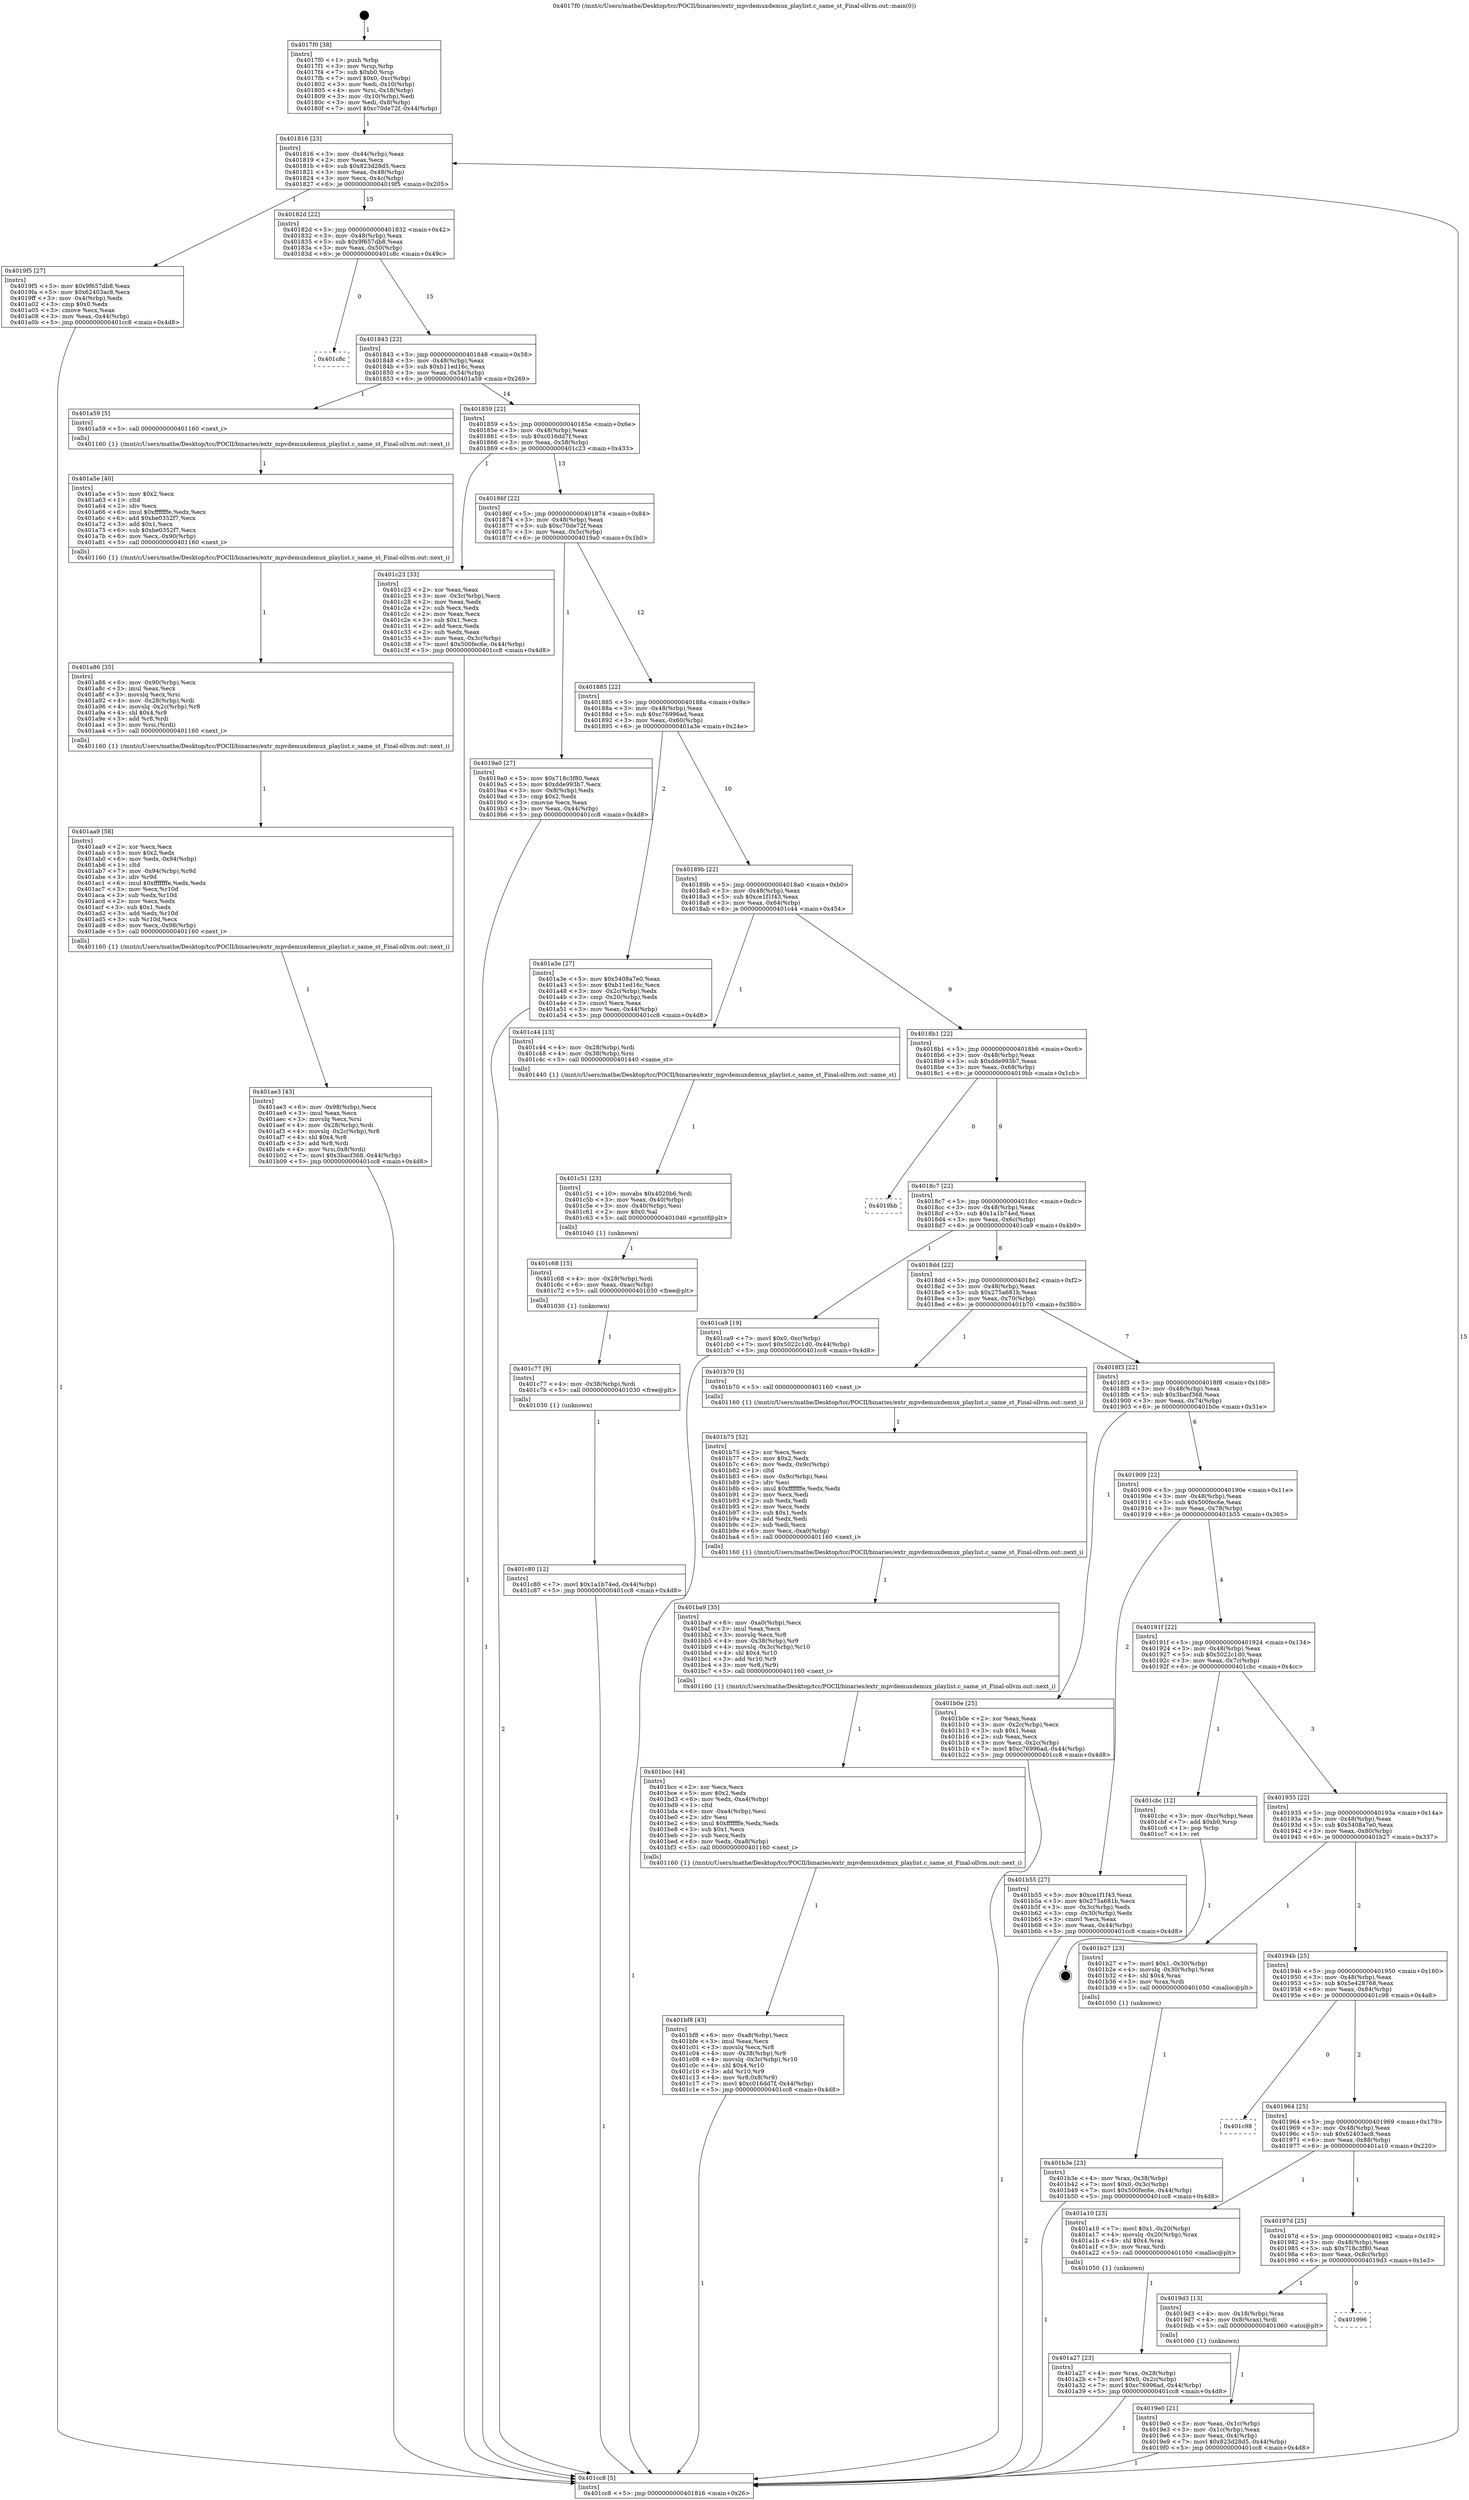 digraph "0x4017f0" {
  label = "0x4017f0 (/mnt/c/Users/mathe/Desktop/tcc/POCII/binaries/extr_mpvdemuxdemux_playlist.c_same_st_Final-ollvm.out::main(0))"
  labelloc = "t"
  node[shape=record]

  Entry [label="",width=0.3,height=0.3,shape=circle,fillcolor=black,style=filled]
  "0x401816" [label="{
     0x401816 [23]\l
     | [instrs]\l
     &nbsp;&nbsp;0x401816 \<+3\>: mov -0x44(%rbp),%eax\l
     &nbsp;&nbsp;0x401819 \<+2\>: mov %eax,%ecx\l
     &nbsp;&nbsp;0x40181b \<+6\>: sub $0x823d28d5,%ecx\l
     &nbsp;&nbsp;0x401821 \<+3\>: mov %eax,-0x48(%rbp)\l
     &nbsp;&nbsp;0x401824 \<+3\>: mov %ecx,-0x4c(%rbp)\l
     &nbsp;&nbsp;0x401827 \<+6\>: je 00000000004019f5 \<main+0x205\>\l
  }"]
  "0x4019f5" [label="{
     0x4019f5 [27]\l
     | [instrs]\l
     &nbsp;&nbsp;0x4019f5 \<+5\>: mov $0x9f657db8,%eax\l
     &nbsp;&nbsp;0x4019fa \<+5\>: mov $0x62403ac8,%ecx\l
     &nbsp;&nbsp;0x4019ff \<+3\>: mov -0x4(%rbp),%edx\l
     &nbsp;&nbsp;0x401a02 \<+3\>: cmp $0x0,%edx\l
     &nbsp;&nbsp;0x401a05 \<+3\>: cmove %ecx,%eax\l
     &nbsp;&nbsp;0x401a08 \<+3\>: mov %eax,-0x44(%rbp)\l
     &nbsp;&nbsp;0x401a0b \<+5\>: jmp 0000000000401cc8 \<main+0x4d8\>\l
  }"]
  "0x40182d" [label="{
     0x40182d [22]\l
     | [instrs]\l
     &nbsp;&nbsp;0x40182d \<+5\>: jmp 0000000000401832 \<main+0x42\>\l
     &nbsp;&nbsp;0x401832 \<+3\>: mov -0x48(%rbp),%eax\l
     &nbsp;&nbsp;0x401835 \<+5\>: sub $0x9f657db8,%eax\l
     &nbsp;&nbsp;0x40183a \<+3\>: mov %eax,-0x50(%rbp)\l
     &nbsp;&nbsp;0x40183d \<+6\>: je 0000000000401c8c \<main+0x49c\>\l
  }"]
  Exit [label="",width=0.3,height=0.3,shape=circle,fillcolor=black,style=filled,peripheries=2]
  "0x401c8c" [label="{
     0x401c8c\l
  }", style=dashed]
  "0x401843" [label="{
     0x401843 [22]\l
     | [instrs]\l
     &nbsp;&nbsp;0x401843 \<+5\>: jmp 0000000000401848 \<main+0x58\>\l
     &nbsp;&nbsp;0x401848 \<+3\>: mov -0x48(%rbp),%eax\l
     &nbsp;&nbsp;0x40184b \<+5\>: sub $0xb11ed16c,%eax\l
     &nbsp;&nbsp;0x401850 \<+3\>: mov %eax,-0x54(%rbp)\l
     &nbsp;&nbsp;0x401853 \<+6\>: je 0000000000401a59 \<main+0x269\>\l
  }"]
  "0x401c80" [label="{
     0x401c80 [12]\l
     | [instrs]\l
     &nbsp;&nbsp;0x401c80 \<+7\>: movl $0x1a1b74ed,-0x44(%rbp)\l
     &nbsp;&nbsp;0x401c87 \<+5\>: jmp 0000000000401cc8 \<main+0x4d8\>\l
  }"]
  "0x401a59" [label="{
     0x401a59 [5]\l
     | [instrs]\l
     &nbsp;&nbsp;0x401a59 \<+5\>: call 0000000000401160 \<next_i\>\l
     | [calls]\l
     &nbsp;&nbsp;0x401160 \{1\} (/mnt/c/Users/mathe/Desktop/tcc/POCII/binaries/extr_mpvdemuxdemux_playlist.c_same_st_Final-ollvm.out::next_i)\l
  }"]
  "0x401859" [label="{
     0x401859 [22]\l
     | [instrs]\l
     &nbsp;&nbsp;0x401859 \<+5\>: jmp 000000000040185e \<main+0x6e\>\l
     &nbsp;&nbsp;0x40185e \<+3\>: mov -0x48(%rbp),%eax\l
     &nbsp;&nbsp;0x401861 \<+5\>: sub $0xc016dd7f,%eax\l
     &nbsp;&nbsp;0x401866 \<+3\>: mov %eax,-0x58(%rbp)\l
     &nbsp;&nbsp;0x401869 \<+6\>: je 0000000000401c23 \<main+0x433\>\l
  }"]
  "0x401c77" [label="{
     0x401c77 [9]\l
     | [instrs]\l
     &nbsp;&nbsp;0x401c77 \<+4\>: mov -0x38(%rbp),%rdi\l
     &nbsp;&nbsp;0x401c7b \<+5\>: call 0000000000401030 \<free@plt\>\l
     | [calls]\l
     &nbsp;&nbsp;0x401030 \{1\} (unknown)\l
  }"]
  "0x401c23" [label="{
     0x401c23 [33]\l
     | [instrs]\l
     &nbsp;&nbsp;0x401c23 \<+2\>: xor %eax,%eax\l
     &nbsp;&nbsp;0x401c25 \<+3\>: mov -0x3c(%rbp),%ecx\l
     &nbsp;&nbsp;0x401c28 \<+2\>: mov %eax,%edx\l
     &nbsp;&nbsp;0x401c2a \<+2\>: sub %ecx,%edx\l
     &nbsp;&nbsp;0x401c2c \<+2\>: mov %eax,%ecx\l
     &nbsp;&nbsp;0x401c2e \<+3\>: sub $0x1,%ecx\l
     &nbsp;&nbsp;0x401c31 \<+2\>: add %ecx,%edx\l
     &nbsp;&nbsp;0x401c33 \<+2\>: sub %edx,%eax\l
     &nbsp;&nbsp;0x401c35 \<+3\>: mov %eax,-0x3c(%rbp)\l
     &nbsp;&nbsp;0x401c38 \<+7\>: movl $0x500fec6e,-0x44(%rbp)\l
     &nbsp;&nbsp;0x401c3f \<+5\>: jmp 0000000000401cc8 \<main+0x4d8\>\l
  }"]
  "0x40186f" [label="{
     0x40186f [22]\l
     | [instrs]\l
     &nbsp;&nbsp;0x40186f \<+5\>: jmp 0000000000401874 \<main+0x84\>\l
     &nbsp;&nbsp;0x401874 \<+3\>: mov -0x48(%rbp),%eax\l
     &nbsp;&nbsp;0x401877 \<+5\>: sub $0xc70de72f,%eax\l
     &nbsp;&nbsp;0x40187c \<+3\>: mov %eax,-0x5c(%rbp)\l
     &nbsp;&nbsp;0x40187f \<+6\>: je 00000000004019a0 \<main+0x1b0\>\l
  }"]
  "0x401c68" [label="{
     0x401c68 [15]\l
     | [instrs]\l
     &nbsp;&nbsp;0x401c68 \<+4\>: mov -0x28(%rbp),%rdi\l
     &nbsp;&nbsp;0x401c6c \<+6\>: mov %eax,-0xac(%rbp)\l
     &nbsp;&nbsp;0x401c72 \<+5\>: call 0000000000401030 \<free@plt\>\l
     | [calls]\l
     &nbsp;&nbsp;0x401030 \{1\} (unknown)\l
  }"]
  "0x4019a0" [label="{
     0x4019a0 [27]\l
     | [instrs]\l
     &nbsp;&nbsp;0x4019a0 \<+5\>: mov $0x718c3f80,%eax\l
     &nbsp;&nbsp;0x4019a5 \<+5\>: mov $0xdde993b7,%ecx\l
     &nbsp;&nbsp;0x4019aa \<+3\>: mov -0x8(%rbp),%edx\l
     &nbsp;&nbsp;0x4019ad \<+3\>: cmp $0x2,%edx\l
     &nbsp;&nbsp;0x4019b0 \<+3\>: cmovne %ecx,%eax\l
     &nbsp;&nbsp;0x4019b3 \<+3\>: mov %eax,-0x44(%rbp)\l
     &nbsp;&nbsp;0x4019b6 \<+5\>: jmp 0000000000401cc8 \<main+0x4d8\>\l
  }"]
  "0x401885" [label="{
     0x401885 [22]\l
     | [instrs]\l
     &nbsp;&nbsp;0x401885 \<+5\>: jmp 000000000040188a \<main+0x9a\>\l
     &nbsp;&nbsp;0x40188a \<+3\>: mov -0x48(%rbp),%eax\l
     &nbsp;&nbsp;0x40188d \<+5\>: sub $0xc76996ad,%eax\l
     &nbsp;&nbsp;0x401892 \<+3\>: mov %eax,-0x60(%rbp)\l
     &nbsp;&nbsp;0x401895 \<+6\>: je 0000000000401a3e \<main+0x24e\>\l
  }"]
  "0x401cc8" [label="{
     0x401cc8 [5]\l
     | [instrs]\l
     &nbsp;&nbsp;0x401cc8 \<+5\>: jmp 0000000000401816 \<main+0x26\>\l
  }"]
  "0x4017f0" [label="{
     0x4017f0 [38]\l
     | [instrs]\l
     &nbsp;&nbsp;0x4017f0 \<+1\>: push %rbp\l
     &nbsp;&nbsp;0x4017f1 \<+3\>: mov %rsp,%rbp\l
     &nbsp;&nbsp;0x4017f4 \<+7\>: sub $0xb0,%rsp\l
     &nbsp;&nbsp;0x4017fb \<+7\>: movl $0x0,-0xc(%rbp)\l
     &nbsp;&nbsp;0x401802 \<+3\>: mov %edi,-0x10(%rbp)\l
     &nbsp;&nbsp;0x401805 \<+4\>: mov %rsi,-0x18(%rbp)\l
     &nbsp;&nbsp;0x401809 \<+3\>: mov -0x10(%rbp),%edi\l
     &nbsp;&nbsp;0x40180c \<+3\>: mov %edi,-0x8(%rbp)\l
     &nbsp;&nbsp;0x40180f \<+7\>: movl $0xc70de72f,-0x44(%rbp)\l
  }"]
  "0x401c51" [label="{
     0x401c51 [23]\l
     | [instrs]\l
     &nbsp;&nbsp;0x401c51 \<+10\>: movabs $0x4020b6,%rdi\l
     &nbsp;&nbsp;0x401c5b \<+3\>: mov %eax,-0x40(%rbp)\l
     &nbsp;&nbsp;0x401c5e \<+3\>: mov -0x40(%rbp),%esi\l
     &nbsp;&nbsp;0x401c61 \<+2\>: mov $0x0,%al\l
     &nbsp;&nbsp;0x401c63 \<+5\>: call 0000000000401040 \<printf@plt\>\l
     | [calls]\l
     &nbsp;&nbsp;0x401040 \{1\} (unknown)\l
  }"]
  "0x401a3e" [label="{
     0x401a3e [27]\l
     | [instrs]\l
     &nbsp;&nbsp;0x401a3e \<+5\>: mov $0x5408a7e0,%eax\l
     &nbsp;&nbsp;0x401a43 \<+5\>: mov $0xb11ed16c,%ecx\l
     &nbsp;&nbsp;0x401a48 \<+3\>: mov -0x2c(%rbp),%edx\l
     &nbsp;&nbsp;0x401a4b \<+3\>: cmp -0x20(%rbp),%edx\l
     &nbsp;&nbsp;0x401a4e \<+3\>: cmovl %ecx,%eax\l
     &nbsp;&nbsp;0x401a51 \<+3\>: mov %eax,-0x44(%rbp)\l
     &nbsp;&nbsp;0x401a54 \<+5\>: jmp 0000000000401cc8 \<main+0x4d8\>\l
  }"]
  "0x40189b" [label="{
     0x40189b [22]\l
     | [instrs]\l
     &nbsp;&nbsp;0x40189b \<+5\>: jmp 00000000004018a0 \<main+0xb0\>\l
     &nbsp;&nbsp;0x4018a0 \<+3\>: mov -0x48(%rbp),%eax\l
     &nbsp;&nbsp;0x4018a3 \<+5\>: sub $0xce1f1f43,%eax\l
     &nbsp;&nbsp;0x4018a8 \<+3\>: mov %eax,-0x64(%rbp)\l
     &nbsp;&nbsp;0x4018ab \<+6\>: je 0000000000401c44 \<main+0x454\>\l
  }"]
  "0x401bf8" [label="{
     0x401bf8 [43]\l
     | [instrs]\l
     &nbsp;&nbsp;0x401bf8 \<+6\>: mov -0xa8(%rbp),%ecx\l
     &nbsp;&nbsp;0x401bfe \<+3\>: imul %eax,%ecx\l
     &nbsp;&nbsp;0x401c01 \<+3\>: movslq %ecx,%r8\l
     &nbsp;&nbsp;0x401c04 \<+4\>: mov -0x38(%rbp),%r9\l
     &nbsp;&nbsp;0x401c08 \<+4\>: movslq -0x3c(%rbp),%r10\l
     &nbsp;&nbsp;0x401c0c \<+4\>: shl $0x4,%r10\l
     &nbsp;&nbsp;0x401c10 \<+3\>: add %r10,%r9\l
     &nbsp;&nbsp;0x401c13 \<+4\>: mov %r8,0x8(%r9)\l
     &nbsp;&nbsp;0x401c17 \<+7\>: movl $0xc016dd7f,-0x44(%rbp)\l
     &nbsp;&nbsp;0x401c1e \<+5\>: jmp 0000000000401cc8 \<main+0x4d8\>\l
  }"]
  "0x401c44" [label="{
     0x401c44 [13]\l
     | [instrs]\l
     &nbsp;&nbsp;0x401c44 \<+4\>: mov -0x28(%rbp),%rdi\l
     &nbsp;&nbsp;0x401c48 \<+4\>: mov -0x38(%rbp),%rsi\l
     &nbsp;&nbsp;0x401c4c \<+5\>: call 0000000000401440 \<same_st\>\l
     | [calls]\l
     &nbsp;&nbsp;0x401440 \{1\} (/mnt/c/Users/mathe/Desktop/tcc/POCII/binaries/extr_mpvdemuxdemux_playlist.c_same_st_Final-ollvm.out::same_st)\l
  }"]
  "0x4018b1" [label="{
     0x4018b1 [22]\l
     | [instrs]\l
     &nbsp;&nbsp;0x4018b1 \<+5\>: jmp 00000000004018b6 \<main+0xc6\>\l
     &nbsp;&nbsp;0x4018b6 \<+3\>: mov -0x48(%rbp),%eax\l
     &nbsp;&nbsp;0x4018b9 \<+5\>: sub $0xdde993b7,%eax\l
     &nbsp;&nbsp;0x4018be \<+3\>: mov %eax,-0x68(%rbp)\l
     &nbsp;&nbsp;0x4018c1 \<+6\>: je 00000000004019bb \<main+0x1cb\>\l
  }"]
  "0x401bcc" [label="{
     0x401bcc [44]\l
     | [instrs]\l
     &nbsp;&nbsp;0x401bcc \<+2\>: xor %ecx,%ecx\l
     &nbsp;&nbsp;0x401bce \<+5\>: mov $0x2,%edx\l
     &nbsp;&nbsp;0x401bd3 \<+6\>: mov %edx,-0xa4(%rbp)\l
     &nbsp;&nbsp;0x401bd9 \<+1\>: cltd\l
     &nbsp;&nbsp;0x401bda \<+6\>: mov -0xa4(%rbp),%esi\l
     &nbsp;&nbsp;0x401be0 \<+2\>: idiv %esi\l
     &nbsp;&nbsp;0x401be2 \<+6\>: imul $0xfffffffe,%edx,%edx\l
     &nbsp;&nbsp;0x401be8 \<+3\>: sub $0x1,%ecx\l
     &nbsp;&nbsp;0x401beb \<+2\>: sub %ecx,%edx\l
     &nbsp;&nbsp;0x401bed \<+6\>: mov %edx,-0xa8(%rbp)\l
     &nbsp;&nbsp;0x401bf3 \<+5\>: call 0000000000401160 \<next_i\>\l
     | [calls]\l
     &nbsp;&nbsp;0x401160 \{1\} (/mnt/c/Users/mathe/Desktop/tcc/POCII/binaries/extr_mpvdemuxdemux_playlist.c_same_st_Final-ollvm.out::next_i)\l
  }"]
  "0x4019bb" [label="{
     0x4019bb\l
  }", style=dashed]
  "0x4018c7" [label="{
     0x4018c7 [22]\l
     | [instrs]\l
     &nbsp;&nbsp;0x4018c7 \<+5\>: jmp 00000000004018cc \<main+0xdc\>\l
     &nbsp;&nbsp;0x4018cc \<+3\>: mov -0x48(%rbp),%eax\l
     &nbsp;&nbsp;0x4018cf \<+5\>: sub $0x1a1b74ed,%eax\l
     &nbsp;&nbsp;0x4018d4 \<+3\>: mov %eax,-0x6c(%rbp)\l
     &nbsp;&nbsp;0x4018d7 \<+6\>: je 0000000000401ca9 \<main+0x4b9\>\l
  }"]
  "0x401ba9" [label="{
     0x401ba9 [35]\l
     | [instrs]\l
     &nbsp;&nbsp;0x401ba9 \<+6\>: mov -0xa0(%rbp),%ecx\l
     &nbsp;&nbsp;0x401baf \<+3\>: imul %eax,%ecx\l
     &nbsp;&nbsp;0x401bb2 \<+3\>: movslq %ecx,%r8\l
     &nbsp;&nbsp;0x401bb5 \<+4\>: mov -0x38(%rbp),%r9\l
     &nbsp;&nbsp;0x401bb9 \<+4\>: movslq -0x3c(%rbp),%r10\l
     &nbsp;&nbsp;0x401bbd \<+4\>: shl $0x4,%r10\l
     &nbsp;&nbsp;0x401bc1 \<+3\>: add %r10,%r9\l
     &nbsp;&nbsp;0x401bc4 \<+3\>: mov %r8,(%r9)\l
     &nbsp;&nbsp;0x401bc7 \<+5\>: call 0000000000401160 \<next_i\>\l
     | [calls]\l
     &nbsp;&nbsp;0x401160 \{1\} (/mnt/c/Users/mathe/Desktop/tcc/POCII/binaries/extr_mpvdemuxdemux_playlist.c_same_st_Final-ollvm.out::next_i)\l
  }"]
  "0x401ca9" [label="{
     0x401ca9 [19]\l
     | [instrs]\l
     &nbsp;&nbsp;0x401ca9 \<+7\>: movl $0x0,-0xc(%rbp)\l
     &nbsp;&nbsp;0x401cb0 \<+7\>: movl $0x5022c1d0,-0x44(%rbp)\l
     &nbsp;&nbsp;0x401cb7 \<+5\>: jmp 0000000000401cc8 \<main+0x4d8\>\l
  }"]
  "0x4018dd" [label="{
     0x4018dd [22]\l
     | [instrs]\l
     &nbsp;&nbsp;0x4018dd \<+5\>: jmp 00000000004018e2 \<main+0xf2\>\l
     &nbsp;&nbsp;0x4018e2 \<+3\>: mov -0x48(%rbp),%eax\l
     &nbsp;&nbsp;0x4018e5 \<+5\>: sub $0x275a681b,%eax\l
     &nbsp;&nbsp;0x4018ea \<+3\>: mov %eax,-0x70(%rbp)\l
     &nbsp;&nbsp;0x4018ed \<+6\>: je 0000000000401b70 \<main+0x380\>\l
  }"]
  "0x401b75" [label="{
     0x401b75 [52]\l
     | [instrs]\l
     &nbsp;&nbsp;0x401b75 \<+2\>: xor %ecx,%ecx\l
     &nbsp;&nbsp;0x401b77 \<+5\>: mov $0x2,%edx\l
     &nbsp;&nbsp;0x401b7c \<+6\>: mov %edx,-0x9c(%rbp)\l
     &nbsp;&nbsp;0x401b82 \<+1\>: cltd\l
     &nbsp;&nbsp;0x401b83 \<+6\>: mov -0x9c(%rbp),%esi\l
     &nbsp;&nbsp;0x401b89 \<+2\>: idiv %esi\l
     &nbsp;&nbsp;0x401b8b \<+6\>: imul $0xfffffffe,%edx,%edx\l
     &nbsp;&nbsp;0x401b91 \<+2\>: mov %ecx,%edi\l
     &nbsp;&nbsp;0x401b93 \<+2\>: sub %edx,%edi\l
     &nbsp;&nbsp;0x401b95 \<+2\>: mov %ecx,%edx\l
     &nbsp;&nbsp;0x401b97 \<+3\>: sub $0x1,%edx\l
     &nbsp;&nbsp;0x401b9a \<+2\>: add %edx,%edi\l
     &nbsp;&nbsp;0x401b9c \<+2\>: sub %edi,%ecx\l
     &nbsp;&nbsp;0x401b9e \<+6\>: mov %ecx,-0xa0(%rbp)\l
     &nbsp;&nbsp;0x401ba4 \<+5\>: call 0000000000401160 \<next_i\>\l
     | [calls]\l
     &nbsp;&nbsp;0x401160 \{1\} (/mnt/c/Users/mathe/Desktop/tcc/POCII/binaries/extr_mpvdemuxdemux_playlist.c_same_st_Final-ollvm.out::next_i)\l
  }"]
  "0x401b70" [label="{
     0x401b70 [5]\l
     | [instrs]\l
     &nbsp;&nbsp;0x401b70 \<+5\>: call 0000000000401160 \<next_i\>\l
     | [calls]\l
     &nbsp;&nbsp;0x401160 \{1\} (/mnt/c/Users/mathe/Desktop/tcc/POCII/binaries/extr_mpvdemuxdemux_playlist.c_same_st_Final-ollvm.out::next_i)\l
  }"]
  "0x4018f3" [label="{
     0x4018f3 [22]\l
     | [instrs]\l
     &nbsp;&nbsp;0x4018f3 \<+5\>: jmp 00000000004018f8 \<main+0x108\>\l
     &nbsp;&nbsp;0x4018f8 \<+3\>: mov -0x48(%rbp),%eax\l
     &nbsp;&nbsp;0x4018fb \<+5\>: sub $0x3bacf368,%eax\l
     &nbsp;&nbsp;0x401900 \<+3\>: mov %eax,-0x74(%rbp)\l
     &nbsp;&nbsp;0x401903 \<+6\>: je 0000000000401b0e \<main+0x31e\>\l
  }"]
  "0x401b3e" [label="{
     0x401b3e [23]\l
     | [instrs]\l
     &nbsp;&nbsp;0x401b3e \<+4\>: mov %rax,-0x38(%rbp)\l
     &nbsp;&nbsp;0x401b42 \<+7\>: movl $0x0,-0x3c(%rbp)\l
     &nbsp;&nbsp;0x401b49 \<+7\>: movl $0x500fec6e,-0x44(%rbp)\l
     &nbsp;&nbsp;0x401b50 \<+5\>: jmp 0000000000401cc8 \<main+0x4d8\>\l
  }"]
  "0x401b0e" [label="{
     0x401b0e [25]\l
     | [instrs]\l
     &nbsp;&nbsp;0x401b0e \<+2\>: xor %eax,%eax\l
     &nbsp;&nbsp;0x401b10 \<+3\>: mov -0x2c(%rbp),%ecx\l
     &nbsp;&nbsp;0x401b13 \<+3\>: sub $0x1,%eax\l
     &nbsp;&nbsp;0x401b16 \<+2\>: sub %eax,%ecx\l
     &nbsp;&nbsp;0x401b18 \<+3\>: mov %ecx,-0x2c(%rbp)\l
     &nbsp;&nbsp;0x401b1b \<+7\>: movl $0xc76996ad,-0x44(%rbp)\l
     &nbsp;&nbsp;0x401b22 \<+5\>: jmp 0000000000401cc8 \<main+0x4d8\>\l
  }"]
  "0x401909" [label="{
     0x401909 [22]\l
     | [instrs]\l
     &nbsp;&nbsp;0x401909 \<+5\>: jmp 000000000040190e \<main+0x11e\>\l
     &nbsp;&nbsp;0x40190e \<+3\>: mov -0x48(%rbp),%eax\l
     &nbsp;&nbsp;0x401911 \<+5\>: sub $0x500fec6e,%eax\l
     &nbsp;&nbsp;0x401916 \<+3\>: mov %eax,-0x78(%rbp)\l
     &nbsp;&nbsp;0x401919 \<+6\>: je 0000000000401b55 \<main+0x365\>\l
  }"]
  "0x401ae3" [label="{
     0x401ae3 [43]\l
     | [instrs]\l
     &nbsp;&nbsp;0x401ae3 \<+6\>: mov -0x98(%rbp),%ecx\l
     &nbsp;&nbsp;0x401ae9 \<+3\>: imul %eax,%ecx\l
     &nbsp;&nbsp;0x401aec \<+3\>: movslq %ecx,%rsi\l
     &nbsp;&nbsp;0x401aef \<+4\>: mov -0x28(%rbp),%rdi\l
     &nbsp;&nbsp;0x401af3 \<+4\>: movslq -0x2c(%rbp),%r8\l
     &nbsp;&nbsp;0x401af7 \<+4\>: shl $0x4,%r8\l
     &nbsp;&nbsp;0x401afb \<+3\>: add %r8,%rdi\l
     &nbsp;&nbsp;0x401afe \<+4\>: mov %rsi,0x8(%rdi)\l
     &nbsp;&nbsp;0x401b02 \<+7\>: movl $0x3bacf368,-0x44(%rbp)\l
     &nbsp;&nbsp;0x401b09 \<+5\>: jmp 0000000000401cc8 \<main+0x4d8\>\l
  }"]
  "0x401b55" [label="{
     0x401b55 [27]\l
     | [instrs]\l
     &nbsp;&nbsp;0x401b55 \<+5\>: mov $0xce1f1f43,%eax\l
     &nbsp;&nbsp;0x401b5a \<+5\>: mov $0x275a681b,%ecx\l
     &nbsp;&nbsp;0x401b5f \<+3\>: mov -0x3c(%rbp),%edx\l
     &nbsp;&nbsp;0x401b62 \<+3\>: cmp -0x30(%rbp),%edx\l
     &nbsp;&nbsp;0x401b65 \<+3\>: cmovl %ecx,%eax\l
     &nbsp;&nbsp;0x401b68 \<+3\>: mov %eax,-0x44(%rbp)\l
     &nbsp;&nbsp;0x401b6b \<+5\>: jmp 0000000000401cc8 \<main+0x4d8\>\l
  }"]
  "0x40191f" [label="{
     0x40191f [22]\l
     | [instrs]\l
     &nbsp;&nbsp;0x40191f \<+5\>: jmp 0000000000401924 \<main+0x134\>\l
     &nbsp;&nbsp;0x401924 \<+3\>: mov -0x48(%rbp),%eax\l
     &nbsp;&nbsp;0x401927 \<+5\>: sub $0x5022c1d0,%eax\l
     &nbsp;&nbsp;0x40192c \<+3\>: mov %eax,-0x7c(%rbp)\l
     &nbsp;&nbsp;0x40192f \<+6\>: je 0000000000401cbc \<main+0x4cc\>\l
  }"]
  "0x401aa9" [label="{
     0x401aa9 [58]\l
     | [instrs]\l
     &nbsp;&nbsp;0x401aa9 \<+2\>: xor %ecx,%ecx\l
     &nbsp;&nbsp;0x401aab \<+5\>: mov $0x2,%edx\l
     &nbsp;&nbsp;0x401ab0 \<+6\>: mov %edx,-0x94(%rbp)\l
     &nbsp;&nbsp;0x401ab6 \<+1\>: cltd\l
     &nbsp;&nbsp;0x401ab7 \<+7\>: mov -0x94(%rbp),%r9d\l
     &nbsp;&nbsp;0x401abe \<+3\>: idiv %r9d\l
     &nbsp;&nbsp;0x401ac1 \<+6\>: imul $0xfffffffe,%edx,%edx\l
     &nbsp;&nbsp;0x401ac7 \<+3\>: mov %ecx,%r10d\l
     &nbsp;&nbsp;0x401aca \<+3\>: sub %edx,%r10d\l
     &nbsp;&nbsp;0x401acd \<+2\>: mov %ecx,%edx\l
     &nbsp;&nbsp;0x401acf \<+3\>: sub $0x1,%edx\l
     &nbsp;&nbsp;0x401ad2 \<+3\>: add %edx,%r10d\l
     &nbsp;&nbsp;0x401ad5 \<+3\>: sub %r10d,%ecx\l
     &nbsp;&nbsp;0x401ad8 \<+6\>: mov %ecx,-0x98(%rbp)\l
     &nbsp;&nbsp;0x401ade \<+5\>: call 0000000000401160 \<next_i\>\l
     | [calls]\l
     &nbsp;&nbsp;0x401160 \{1\} (/mnt/c/Users/mathe/Desktop/tcc/POCII/binaries/extr_mpvdemuxdemux_playlist.c_same_st_Final-ollvm.out::next_i)\l
  }"]
  "0x401cbc" [label="{
     0x401cbc [12]\l
     | [instrs]\l
     &nbsp;&nbsp;0x401cbc \<+3\>: mov -0xc(%rbp),%eax\l
     &nbsp;&nbsp;0x401cbf \<+7\>: add $0xb0,%rsp\l
     &nbsp;&nbsp;0x401cc6 \<+1\>: pop %rbp\l
     &nbsp;&nbsp;0x401cc7 \<+1\>: ret\l
  }"]
  "0x401935" [label="{
     0x401935 [22]\l
     | [instrs]\l
     &nbsp;&nbsp;0x401935 \<+5\>: jmp 000000000040193a \<main+0x14a\>\l
     &nbsp;&nbsp;0x40193a \<+3\>: mov -0x48(%rbp),%eax\l
     &nbsp;&nbsp;0x40193d \<+5\>: sub $0x5408a7e0,%eax\l
     &nbsp;&nbsp;0x401942 \<+3\>: mov %eax,-0x80(%rbp)\l
     &nbsp;&nbsp;0x401945 \<+6\>: je 0000000000401b27 \<main+0x337\>\l
  }"]
  "0x401a86" [label="{
     0x401a86 [35]\l
     | [instrs]\l
     &nbsp;&nbsp;0x401a86 \<+6\>: mov -0x90(%rbp),%ecx\l
     &nbsp;&nbsp;0x401a8c \<+3\>: imul %eax,%ecx\l
     &nbsp;&nbsp;0x401a8f \<+3\>: movslq %ecx,%rsi\l
     &nbsp;&nbsp;0x401a92 \<+4\>: mov -0x28(%rbp),%rdi\l
     &nbsp;&nbsp;0x401a96 \<+4\>: movslq -0x2c(%rbp),%r8\l
     &nbsp;&nbsp;0x401a9a \<+4\>: shl $0x4,%r8\l
     &nbsp;&nbsp;0x401a9e \<+3\>: add %r8,%rdi\l
     &nbsp;&nbsp;0x401aa1 \<+3\>: mov %rsi,(%rdi)\l
     &nbsp;&nbsp;0x401aa4 \<+5\>: call 0000000000401160 \<next_i\>\l
     | [calls]\l
     &nbsp;&nbsp;0x401160 \{1\} (/mnt/c/Users/mathe/Desktop/tcc/POCII/binaries/extr_mpvdemuxdemux_playlist.c_same_st_Final-ollvm.out::next_i)\l
  }"]
  "0x401b27" [label="{
     0x401b27 [23]\l
     | [instrs]\l
     &nbsp;&nbsp;0x401b27 \<+7\>: movl $0x1,-0x30(%rbp)\l
     &nbsp;&nbsp;0x401b2e \<+4\>: movslq -0x30(%rbp),%rax\l
     &nbsp;&nbsp;0x401b32 \<+4\>: shl $0x4,%rax\l
     &nbsp;&nbsp;0x401b36 \<+3\>: mov %rax,%rdi\l
     &nbsp;&nbsp;0x401b39 \<+5\>: call 0000000000401050 \<malloc@plt\>\l
     | [calls]\l
     &nbsp;&nbsp;0x401050 \{1\} (unknown)\l
  }"]
  "0x40194b" [label="{
     0x40194b [25]\l
     | [instrs]\l
     &nbsp;&nbsp;0x40194b \<+5\>: jmp 0000000000401950 \<main+0x160\>\l
     &nbsp;&nbsp;0x401950 \<+3\>: mov -0x48(%rbp),%eax\l
     &nbsp;&nbsp;0x401953 \<+5\>: sub $0x5e428768,%eax\l
     &nbsp;&nbsp;0x401958 \<+6\>: mov %eax,-0x84(%rbp)\l
     &nbsp;&nbsp;0x40195e \<+6\>: je 0000000000401c98 \<main+0x4a8\>\l
  }"]
  "0x401a5e" [label="{
     0x401a5e [40]\l
     | [instrs]\l
     &nbsp;&nbsp;0x401a5e \<+5\>: mov $0x2,%ecx\l
     &nbsp;&nbsp;0x401a63 \<+1\>: cltd\l
     &nbsp;&nbsp;0x401a64 \<+2\>: idiv %ecx\l
     &nbsp;&nbsp;0x401a66 \<+6\>: imul $0xfffffffe,%edx,%ecx\l
     &nbsp;&nbsp;0x401a6c \<+6\>: add $0xbe0352f7,%ecx\l
     &nbsp;&nbsp;0x401a72 \<+3\>: add $0x1,%ecx\l
     &nbsp;&nbsp;0x401a75 \<+6\>: sub $0xbe0352f7,%ecx\l
     &nbsp;&nbsp;0x401a7b \<+6\>: mov %ecx,-0x90(%rbp)\l
     &nbsp;&nbsp;0x401a81 \<+5\>: call 0000000000401160 \<next_i\>\l
     | [calls]\l
     &nbsp;&nbsp;0x401160 \{1\} (/mnt/c/Users/mathe/Desktop/tcc/POCII/binaries/extr_mpvdemuxdemux_playlist.c_same_st_Final-ollvm.out::next_i)\l
  }"]
  "0x401c98" [label="{
     0x401c98\l
  }", style=dashed]
  "0x401964" [label="{
     0x401964 [25]\l
     | [instrs]\l
     &nbsp;&nbsp;0x401964 \<+5\>: jmp 0000000000401969 \<main+0x179\>\l
     &nbsp;&nbsp;0x401969 \<+3\>: mov -0x48(%rbp),%eax\l
     &nbsp;&nbsp;0x40196c \<+5\>: sub $0x62403ac8,%eax\l
     &nbsp;&nbsp;0x401971 \<+6\>: mov %eax,-0x88(%rbp)\l
     &nbsp;&nbsp;0x401977 \<+6\>: je 0000000000401a10 \<main+0x220\>\l
  }"]
  "0x401a27" [label="{
     0x401a27 [23]\l
     | [instrs]\l
     &nbsp;&nbsp;0x401a27 \<+4\>: mov %rax,-0x28(%rbp)\l
     &nbsp;&nbsp;0x401a2b \<+7\>: movl $0x0,-0x2c(%rbp)\l
     &nbsp;&nbsp;0x401a32 \<+7\>: movl $0xc76996ad,-0x44(%rbp)\l
     &nbsp;&nbsp;0x401a39 \<+5\>: jmp 0000000000401cc8 \<main+0x4d8\>\l
  }"]
  "0x401a10" [label="{
     0x401a10 [23]\l
     | [instrs]\l
     &nbsp;&nbsp;0x401a10 \<+7\>: movl $0x1,-0x20(%rbp)\l
     &nbsp;&nbsp;0x401a17 \<+4\>: movslq -0x20(%rbp),%rax\l
     &nbsp;&nbsp;0x401a1b \<+4\>: shl $0x4,%rax\l
     &nbsp;&nbsp;0x401a1f \<+3\>: mov %rax,%rdi\l
     &nbsp;&nbsp;0x401a22 \<+5\>: call 0000000000401050 \<malloc@plt\>\l
     | [calls]\l
     &nbsp;&nbsp;0x401050 \{1\} (unknown)\l
  }"]
  "0x40197d" [label="{
     0x40197d [25]\l
     | [instrs]\l
     &nbsp;&nbsp;0x40197d \<+5\>: jmp 0000000000401982 \<main+0x192\>\l
     &nbsp;&nbsp;0x401982 \<+3\>: mov -0x48(%rbp),%eax\l
     &nbsp;&nbsp;0x401985 \<+5\>: sub $0x718c3f80,%eax\l
     &nbsp;&nbsp;0x40198a \<+6\>: mov %eax,-0x8c(%rbp)\l
     &nbsp;&nbsp;0x401990 \<+6\>: je 00000000004019d3 \<main+0x1e3\>\l
  }"]
  "0x4019e0" [label="{
     0x4019e0 [21]\l
     | [instrs]\l
     &nbsp;&nbsp;0x4019e0 \<+3\>: mov %eax,-0x1c(%rbp)\l
     &nbsp;&nbsp;0x4019e3 \<+3\>: mov -0x1c(%rbp),%eax\l
     &nbsp;&nbsp;0x4019e6 \<+3\>: mov %eax,-0x4(%rbp)\l
     &nbsp;&nbsp;0x4019e9 \<+7\>: movl $0x823d28d5,-0x44(%rbp)\l
     &nbsp;&nbsp;0x4019f0 \<+5\>: jmp 0000000000401cc8 \<main+0x4d8\>\l
  }"]
  "0x4019d3" [label="{
     0x4019d3 [13]\l
     | [instrs]\l
     &nbsp;&nbsp;0x4019d3 \<+4\>: mov -0x18(%rbp),%rax\l
     &nbsp;&nbsp;0x4019d7 \<+4\>: mov 0x8(%rax),%rdi\l
     &nbsp;&nbsp;0x4019db \<+5\>: call 0000000000401060 \<atoi@plt\>\l
     | [calls]\l
     &nbsp;&nbsp;0x401060 \{1\} (unknown)\l
  }"]
  "0x401996" [label="{
     0x401996\l
  }", style=dashed]
  Entry -> "0x4017f0" [label=" 1"]
  "0x401816" -> "0x4019f5" [label=" 1"]
  "0x401816" -> "0x40182d" [label=" 15"]
  "0x401cbc" -> Exit [label=" 1"]
  "0x40182d" -> "0x401c8c" [label=" 0"]
  "0x40182d" -> "0x401843" [label=" 15"]
  "0x401ca9" -> "0x401cc8" [label=" 1"]
  "0x401843" -> "0x401a59" [label=" 1"]
  "0x401843" -> "0x401859" [label=" 14"]
  "0x401c80" -> "0x401cc8" [label=" 1"]
  "0x401859" -> "0x401c23" [label=" 1"]
  "0x401859" -> "0x40186f" [label=" 13"]
  "0x401c77" -> "0x401c80" [label=" 1"]
  "0x40186f" -> "0x4019a0" [label=" 1"]
  "0x40186f" -> "0x401885" [label=" 12"]
  "0x4019a0" -> "0x401cc8" [label=" 1"]
  "0x4017f0" -> "0x401816" [label=" 1"]
  "0x401cc8" -> "0x401816" [label=" 15"]
  "0x401c68" -> "0x401c77" [label=" 1"]
  "0x401885" -> "0x401a3e" [label=" 2"]
  "0x401885" -> "0x40189b" [label=" 10"]
  "0x401c51" -> "0x401c68" [label=" 1"]
  "0x40189b" -> "0x401c44" [label=" 1"]
  "0x40189b" -> "0x4018b1" [label=" 9"]
  "0x401c44" -> "0x401c51" [label=" 1"]
  "0x4018b1" -> "0x4019bb" [label=" 0"]
  "0x4018b1" -> "0x4018c7" [label=" 9"]
  "0x401c23" -> "0x401cc8" [label=" 1"]
  "0x4018c7" -> "0x401ca9" [label=" 1"]
  "0x4018c7" -> "0x4018dd" [label=" 8"]
  "0x401bf8" -> "0x401cc8" [label=" 1"]
  "0x4018dd" -> "0x401b70" [label=" 1"]
  "0x4018dd" -> "0x4018f3" [label=" 7"]
  "0x401bcc" -> "0x401bf8" [label=" 1"]
  "0x4018f3" -> "0x401b0e" [label=" 1"]
  "0x4018f3" -> "0x401909" [label=" 6"]
  "0x401ba9" -> "0x401bcc" [label=" 1"]
  "0x401909" -> "0x401b55" [label=" 2"]
  "0x401909" -> "0x40191f" [label=" 4"]
  "0x401b75" -> "0x401ba9" [label=" 1"]
  "0x40191f" -> "0x401cbc" [label=" 1"]
  "0x40191f" -> "0x401935" [label=" 3"]
  "0x401b70" -> "0x401b75" [label=" 1"]
  "0x401935" -> "0x401b27" [label=" 1"]
  "0x401935" -> "0x40194b" [label=" 2"]
  "0x401b55" -> "0x401cc8" [label=" 2"]
  "0x40194b" -> "0x401c98" [label=" 0"]
  "0x40194b" -> "0x401964" [label=" 2"]
  "0x401b3e" -> "0x401cc8" [label=" 1"]
  "0x401964" -> "0x401a10" [label=" 1"]
  "0x401964" -> "0x40197d" [label=" 1"]
  "0x401b27" -> "0x401b3e" [label=" 1"]
  "0x40197d" -> "0x4019d3" [label=" 1"]
  "0x40197d" -> "0x401996" [label=" 0"]
  "0x4019d3" -> "0x4019e0" [label=" 1"]
  "0x4019e0" -> "0x401cc8" [label=" 1"]
  "0x4019f5" -> "0x401cc8" [label=" 1"]
  "0x401a10" -> "0x401a27" [label=" 1"]
  "0x401a27" -> "0x401cc8" [label=" 1"]
  "0x401a3e" -> "0x401cc8" [label=" 2"]
  "0x401a59" -> "0x401a5e" [label=" 1"]
  "0x401a5e" -> "0x401a86" [label=" 1"]
  "0x401a86" -> "0x401aa9" [label=" 1"]
  "0x401aa9" -> "0x401ae3" [label=" 1"]
  "0x401ae3" -> "0x401cc8" [label=" 1"]
  "0x401b0e" -> "0x401cc8" [label=" 1"]
}
